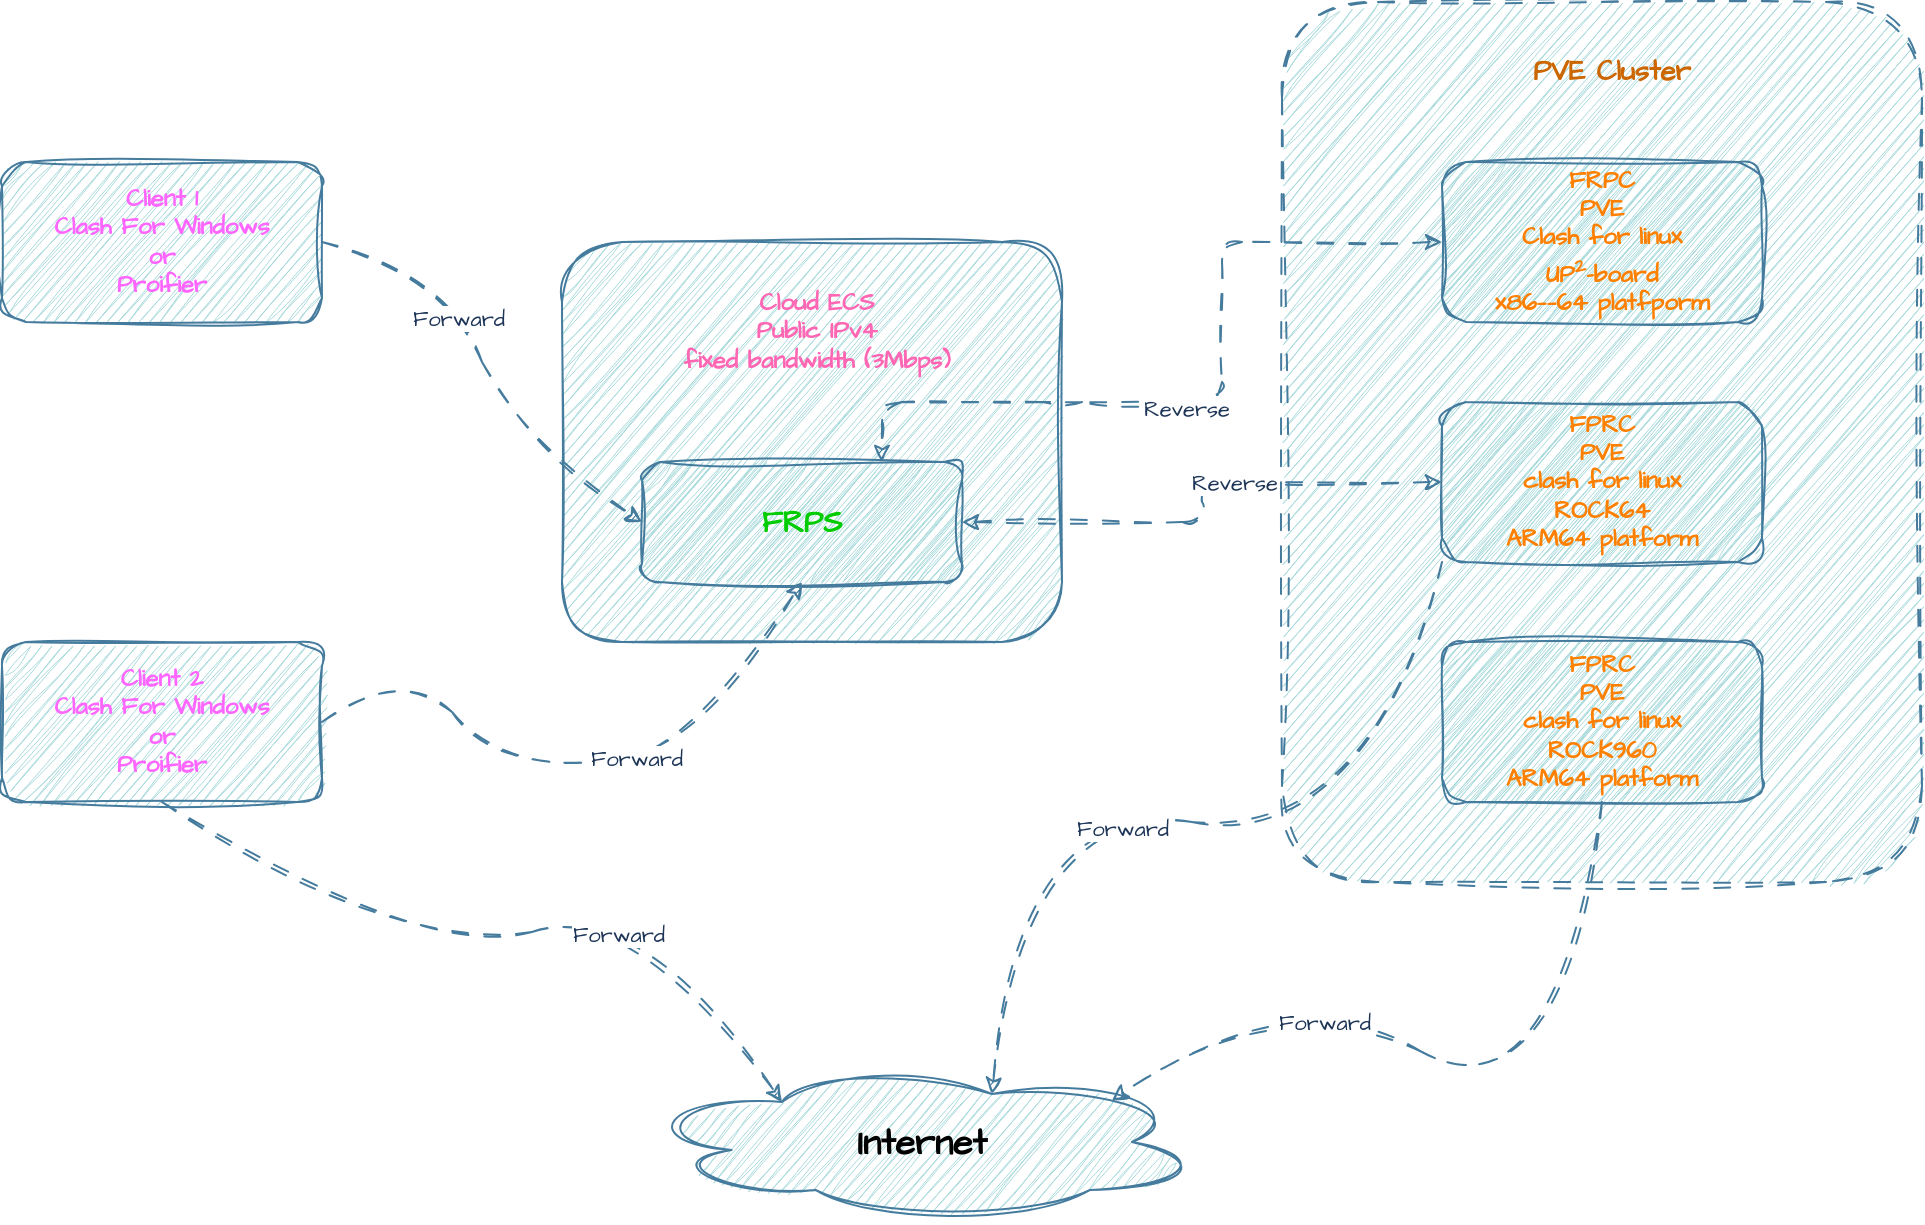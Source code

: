 <mxfile version="24.7.12">
  <diagram name="第 1 页" id="xoAS6PGwDUxOYHN9ULwU">
    <mxGraphModel dx="933" dy="465" grid="1" gridSize="10" guides="1" tooltips="1" connect="1" arrows="1" fold="1" page="1" pageScale="1" pageWidth="827" pageHeight="1169" math="0" shadow="0">
      <root>
        <mxCell id="0" />
        <mxCell id="1" parent="0" />
        <mxCell id="ku0u-N5KsXxJepIfTLJs-9" value="" style="rounded=1;whiteSpace=wrap;html=1;sketch=1;hachureGap=4;jiggle=2;curveFitting=1;fontFamily=Architects Daughter;fontSource=https%3A%2F%2Ffonts.googleapis.com%2Fcss%3Ffamily%3DArchitects%2BDaughter;labelBackgroundColor=none;fillColor=#A8DADC;strokeColor=#457B9D;fontColor=#1D3557;" vertex="1" parent="1">
          <mxGeometry x="280" y="200" width="250" height="200" as="geometry" />
        </mxCell>
        <mxCell id="ku0u-N5KsXxJepIfTLJs-6" value="" style="rounded=1;whiteSpace=wrap;html=1;sketch=1;hachureGap=4;jiggle=2;curveFitting=1;fontFamily=Architects Daughter;fontSource=https%3A%2F%2Ffonts.googleapis.com%2Fcss%3Ffamily%3DArchitects%2BDaughter;dashed=1;dashPattern=8 8;labelBackgroundColor=none;fillColor=#A8DADC;strokeColor=#457B9D;fontColor=#1D3557;" vertex="1" parent="1">
          <mxGeometry x="640" y="80" width="320" height="440" as="geometry" />
        </mxCell>
        <mxCell id="ku0u-N5KsXxJepIfTLJs-1" value="&lt;b style=&quot;&quot;&gt;&lt;font color=&quot;#ff66ff&quot; style=&quot;font-size: 12px;&quot;&gt;Client 1&lt;/font&gt;&lt;/b&gt;&lt;div style=&quot;&quot;&gt;&lt;div style=&quot;&quot;&gt;&lt;b&gt;&lt;font color=&quot;#ff66ff&quot; style=&quot;font-size: 12px;&quot;&gt;Clash For Windows&lt;/font&gt;&lt;/b&gt;&lt;/div&gt;&lt;div style=&quot;&quot;&gt;&lt;b&gt;&lt;font color=&quot;#ff66ff&quot; style=&quot;font-size: 12px;&quot;&gt;or&lt;/font&gt;&lt;/b&gt;&lt;/div&gt;&lt;div style=&quot;&quot;&gt;&lt;b style=&quot;&quot;&gt;&lt;font color=&quot;#ff66ff&quot; style=&quot;font-size: 12px;&quot;&gt;Proifier&lt;/font&gt;&lt;/b&gt;&lt;/div&gt;&lt;/div&gt;" style="rounded=1;whiteSpace=wrap;html=1;sketch=1;hachureGap=4;jiggle=2;curveFitting=1;fontFamily=Architects Daughter;fontSource=https%3A%2F%2Ffonts.googleapis.com%2Fcss%3Ffamily%3DArchitects%2BDaughter;labelBackgroundColor=none;fillColor=#A8DADC;strokeColor=#457B9D;fontColor=#1D3557;" vertex="1" parent="1">
          <mxGeometry y="160" width="160" height="80" as="geometry" />
        </mxCell>
        <mxCell id="ku0u-N5KsXxJepIfTLJs-2" value="&lt;font size=&quot;1&quot; color=&quot;#00cc00&quot;&gt;&lt;b style=&quot;font-size: 15px;&quot;&gt;FRPS&lt;/b&gt;&lt;/font&gt;" style="rounded=1;whiteSpace=wrap;html=1;sketch=1;hachureGap=4;jiggle=2;curveFitting=1;fontFamily=Architects Daughter;fontSource=https%3A%2F%2Ffonts.googleapis.com%2Fcss%3Ffamily%3DArchitects%2BDaughter;labelBackgroundColor=none;fillColor=#A8DADC;strokeColor=#457B9D;fontColor=#1D3557;" vertex="1" parent="1">
          <mxGeometry x="320" y="310" width="160" height="60" as="geometry" />
        </mxCell>
        <mxCell id="ku0u-N5KsXxJepIfTLJs-3" value="&lt;b&gt;&lt;font color=&quot;#ff8000&quot;&gt;FRPC&lt;/font&gt;&lt;/b&gt;&lt;div&gt;&lt;b&gt;&lt;font color=&quot;#ff8000&quot;&gt;PVE&lt;/font&gt;&lt;/b&gt;&lt;/div&gt;&lt;div&gt;&lt;b&gt;&lt;font color=&quot;#ff8000&quot;&gt;Clash for linux&lt;/font&gt;&lt;/b&gt;&lt;/div&gt;&lt;div&gt;&lt;b&gt;&lt;font color=&quot;#ff8000&quot;&gt;UP&lt;sup&gt;2&lt;/sup&gt;-board&lt;/font&gt;&lt;/b&gt;&lt;/div&gt;&lt;div&gt;&lt;b&gt;&lt;font color=&quot;#ff8000&quot;&gt;x86——64 platfporm&lt;/font&gt;&lt;/b&gt;&lt;/div&gt;" style="rounded=1;whiteSpace=wrap;html=1;sketch=1;hachureGap=4;jiggle=2;curveFitting=1;fontFamily=Architects Daughter;fontSource=https%3A%2F%2Ffonts.googleapis.com%2Fcss%3Ffamily%3DArchitects%2BDaughter;labelBackgroundColor=none;fillColor=#A8DADC;strokeColor=#457B9D;fontColor=#1D3557;" vertex="1" parent="1">
          <mxGeometry x="720" y="160" width="160" height="80" as="geometry" />
        </mxCell>
        <mxCell id="ku0u-N5KsXxJepIfTLJs-4" value="&lt;font color=&quot;#ff8000&quot;&gt;&lt;b&gt;FPRC&lt;/b&gt;&lt;/font&gt;&lt;div&gt;&lt;font color=&quot;#ff8000&quot;&gt;&lt;b&gt;PVE&lt;/b&gt;&lt;/font&gt;&lt;/div&gt;&lt;div&gt;&lt;font color=&quot;#ff8000&quot;&gt;&lt;b&gt;clash for linux&lt;br&gt;&lt;/b&gt;&lt;/font&gt;&lt;div&gt;&lt;font color=&quot;#ff8000&quot;&gt;&lt;b&gt;ROCK64&lt;/b&gt;&lt;/font&gt;&lt;/div&gt;&lt;div&gt;&lt;font color=&quot;#ff8000&quot;&gt;&lt;b&gt;ARM64 platform&lt;/b&gt;&lt;/font&gt;&lt;/div&gt;&lt;/div&gt;" style="rounded=1;whiteSpace=wrap;html=1;sketch=1;hachureGap=4;jiggle=2;curveFitting=1;fontFamily=Architects Daughter;fontSource=https%3A%2F%2Ffonts.googleapis.com%2Fcss%3Ffamily%3DArchitects%2BDaughter;labelBackgroundColor=none;fillColor=#A8DADC;strokeColor=#457B9D;fontColor=#1D3557;" vertex="1" parent="1">
          <mxGeometry x="720" y="280" width="160" height="80" as="geometry" />
        </mxCell>
        <mxCell id="ku0u-N5KsXxJepIfTLJs-5" value="&lt;b&gt;&lt;font color=&quot;#ff8000&quot;&gt;FPRC&lt;/font&gt;&lt;/b&gt;&lt;div&gt;&lt;b&gt;&lt;font color=&quot;#ff8000&quot;&gt;PVE&lt;/font&gt;&lt;/b&gt;&lt;/div&gt;&lt;div&gt;&lt;b&gt;&lt;font color=&quot;#ff8000&quot;&gt;clash for linux&lt;br&gt;&lt;/font&gt;&lt;/b&gt;&lt;div&gt;&lt;b&gt;&lt;font color=&quot;#ff8000&quot;&gt;ROCK960&lt;/font&gt;&lt;/b&gt;&lt;/div&gt;&lt;div&gt;&lt;b&gt;&lt;font color=&quot;#ff8000&quot;&gt;ARM64 platform&lt;/font&gt;&lt;/b&gt;&lt;/div&gt;&lt;/div&gt;" style="rounded=1;whiteSpace=wrap;html=1;sketch=1;hachureGap=4;jiggle=2;curveFitting=1;fontFamily=Architects Daughter;fontSource=https%3A%2F%2Ffonts.googleapis.com%2Fcss%3Ffamily%3DArchitects%2BDaughter;labelBackgroundColor=none;fillColor=#A8DADC;strokeColor=#457B9D;fontColor=#1D3557;" vertex="1" parent="1">
          <mxGeometry x="720" y="400" width="160" height="80" as="geometry" />
        </mxCell>
        <mxCell id="ku0u-N5KsXxJepIfTLJs-7" value="&lt;b style=&quot;font-size: 14px;&quot;&gt;&lt;font color=&quot;#cc6600&quot;&gt;PVE C&lt;span style=&quot;white-space: pre;&quot; data-slate-fragment=&quot;JTVCJTdCJTIydHlwZSUyMiUzQSUyMnBhcmFncmFwaCUyMiUyQyUyMmNoaWxkcmVuJTIyJTNBJTVCJTdCJTIyaWQlMjIlM0ElMjJWZHdKSjVQMHZlJTIyJTJDJTIycGFyYUlkeCUyMiUzQTAlMkMlMjJzcmMlMjIlM0ElMjJjbHVzdGVyJTIyJTJDJTIyZHN0JTIyJTNBJTIyJUU3JUIwJTg3JTIyJTJDJTIybWV0YWRhdGElMjIlM0ElMjIlMjIlMkMlMjJtZXRhRGF0YSUyMiUzQSU1QiU1RCUyQyUyMnRleHQlMjIlM0ElMjJjbHVzdGVyJTIyJTdEJTVEJTdEJTVE&quot;&gt;luster&lt;/span&gt;&lt;/font&gt;&lt;/b&gt;" style="text;html=1;align=center;verticalAlign=middle;whiteSpace=wrap;rounded=1;fontFamily=Architects Daughter;fontSource=https%3A%2F%2Ffonts.googleapis.com%2Fcss%3Ffamily%3DArchitects%2BDaughter;labelBackgroundColor=none;fontColor=#1D3557;" vertex="1" parent="1">
          <mxGeometry x="760" y="100" width="90" height="30" as="geometry" />
        </mxCell>
        <mxCell id="ku0u-N5KsXxJepIfTLJs-8" value="&lt;b&gt;&lt;font color=&quot;#ff66ff&quot;&gt;Client 2&lt;/font&gt;&lt;/b&gt;&lt;div&gt;&lt;b&gt;&lt;font color=&quot;#ff66ff&quot;&gt;Clash For Windows&lt;/font&gt;&lt;/b&gt;&lt;/div&gt;&lt;div&gt;&lt;b&gt;&lt;font color=&quot;#ff66ff&quot;&gt;or&lt;/font&gt;&lt;/b&gt;&lt;/div&gt;&lt;div&gt;&lt;b&gt;&lt;font color=&quot;#ff66ff&quot;&gt;Proifier&lt;/font&gt;&lt;/b&gt;&lt;/div&gt;" style="rounded=1;whiteSpace=wrap;html=1;sketch=1;hachureGap=4;jiggle=2;curveFitting=1;fontFamily=Architects Daughter;fontSource=https%3A%2F%2Ffonts.googleapis.com%2Fcss%3Ffamily%3DArchitects%2BDaughter;labelBackgroundColor=none;fillColor=#A8DADC;strokeColor=#457B9D;fontColor=#1D3557;" vertex="1" parent="1">
          <mxGeometry y="400" width="160" height="80" as="geometry" />
        </mxCell>
        <mxCell id="ku0u-N5KsXxJepIfTLJs-10" value="&lt;b&gt;&lt;font style=&quot;font-size: 18px;&quot; color=&quot;#000000&quot;&gt;Internet&lt;/font&gt;&lt;/b&gt;" style="ellipse;shape=cloud;whiteSpace=wrap;html=1;sketch=1;hachureGap=4;jiggle=2;curveFitting=1;fontFamily=Architects Daughter;fontSource=https%3A%2F%2Ffonts.googleapis.com%2Fcss%3Ffamily%3DArchitects%2BDaughter;labelBackgroundColor=none;fillColor=#A8DADC;strokeColor=#457B9D;fontColor=#1D3557;rounded=1;" vertex="1" parent="1">
          <mxGeometry x="320" y="610" width="280" height="80" as="geometry" />
        </mxCell>
        <mxCell id="ku0u-N5KsXxJepIfTLJs-11" value="&lt;b&gt;&lt;font color=&quot;#ff66b3&quot;&gt;Cloud ECS&lt;/font&gt;&lt;/b&gt;&lt;div&gt;&lt;b&gt;&lt;font color=&quot;#ff66b3&quot;&gt;Public IPv4&lt;br&gt;&lt;/font&gt;&lt;/b&gt;&lt;/div&gt;&lt;div&gt;&lt;b&gt;&lt;font color=&quot;#ff66b3&quot;&gt;fixed bandwidth (3Mbps)&lt;/font&gt;&lt;/b&gt;&lt;br&gt;&lt;/div&gt;" style="text;html=1;align=center;verticalAlign=middle;whiteSpace=wrap;rounded=1;fontFamily=Architects Daughter;fontSource=https%3A%2F%2Ffonts.googleapis.com%2Fcss%3Ffamily%3DArchitects%2BDaughter;labelBackgroundColor=none;fontColor=#1D3557;" vertex="1" parent="1">
          <mxGeometry x="335" y="220" width="145" height="50" as="geometry" />
        </mxCell>
        <mxCell id="ku0u-N5KsXxJepIfTLJs-13" value="" style="curved=1;endArrow=classic;html=1;rounded=1;sketch=1;hachureGap=4;jiggle=2;curveFitting=1;fontFamily=Architects Daughter;fontSource=https%3A%2F%2Ffonts.googleapis.com%2Fcss%3Ffamily%3DArchitects%2BDaughter;entryX=0.839;entryY=0.24;entryDx=0;entryDy=0;entryPerimeter=0;exitX=0.5;exitY=1;exitDx=0;exitDy=0;dashed=1;dashPattern=8 8;labelBackgroundColor=none;strokeColor=#457B9D;fontColor=default;" edge="1" parent="1" source="ku0u-N5KsXxJepIfTLJs-5" target="ku0u-N5KsXxJepIfTLJs-10">
          <mxGeometry width="50" height="50" relative="1" as="geometry">
            <mxPoint x="720" y="600" as="sourcePoint" />
            <mxPoint x="770" y="550" as="targetPoint" />
            <Array as="points">
              <mxPoint x="780" y="640" />
              <mxPoint x="640" y="570" />
            </Array>
          </mxGeometry>
        </mxCell>
        <mxCell id="ku0u-N5KsXxJepIfTLJs-30" value="Forward" style="edgeLabel;html=1;align=center;verticalAlign=middle;resizable=0;points=[];sketch=1;hachureGap=4;jiggle=2;curveFitting=1;strokeColor=#457B9D;fontFamily=Architects Daughter;fontSource=https%3A%2F%2Ffonts.googleapis.com%2Fcss%3Ffamily%3DArchitects%2BDaughter;fontColor=#1D3557;fillColor=#A8DADC;" vertex="1" connectable="0" parent="ku0u-N5KsXxJepIfTLJs-13">
          <mxGeometry x="0.379" y="9" relative="1" as="geometry">
            <mxPoint as="offset" />
          </mxGeometry>
        </mxCell>
        <mxCell id="ku0u-N5KsXxJepIfTLJs-14" value="" style="curved=1;endArrow=classic;html=1;rounded=1;sketch=1;hachureGap=4;jiggle=2;curveFitting=1;fontFamily=Architects Daughter;fontSource=https%3A%2F%2Ffonts.googleapis.com%2Fcss%3Ffamily%3DArchitects%2BDaughter;entryX=0.625;entryY=0.2;entryDx=0;entryDy=0;entryPerimeter=0;exitX=0;exitY=1;exitDx=0;exitDy=0;dashed=1;dashPattern=8 8;labelBackgroundColor=none;strokeColor=#457B9D;fontColor=default;" edge="1" parent="1" source="ku0u-N5KsXxJepIfTLJs-4" target="ku0u-N5KsXxJepIfTLJs-10">
          <mxGeometry width="50" height="50" relative="1" as="geometry">
            <mxPoint x="550" y="420" as="sourcePoint" />
            <mxPoint x="480" y="490" as="targetPoint" />
            <Array as="points">
              <mxPoint x="680" y="500" />
              <mxPoint x="510" y="480" />
            </Array>
          </mxGeometry>
        </mxCell>
        <mxCell id="ku0u-N5KsXxJepIfTLJs-29" value="Forward" style="edgeLabel;html=1;align=center;verticalAlign=middle;resizable=0;points=[];sketch=1;hachureGap=4;jiggle=2;curveFitting=1;strokeColor=#457B9D;fontFamily=Architects Daughter;fontSource=https%3A%2F%2Ffonts.googleapis.com%2Fcss%3Ffamily%3DArchitects%2BDaughter;fontColor=#1D3557;fillColor=#A8DADC;" vertex="1" connectable="0" parent="ku0u-N5KsXxJepIfTLJs-14">
          <mxGeometry x="0.145" y="7" relative="1" as="geometry">
            <mxPoint as="offset" />
          </mxGeometry>
        </mxCell>
        <mxCell id="ku0u-N5KsXxJepIfTLJs-15" value="" style="curved=1;endArrow=classic;html=1;rounded=1;sketch=1;hachureGap=4;jiggle=2;curveFitting=1;fontFamily=Architects Daughter;fontSource=https%3A%2F%2Ffonts.googleapis.com%2Fcss%3Ffamily%3DArchitects%2BDaughter;exitX=1;exitY=0.5;exitDx=0;exitDy=0;entryX=0;entryY=0.5;entryDx=0;entryDy=0;dashed=1;dashPattern=8 8;labelBackgroundColor=none;strokeColor=#457B9D;fontColor=default;" edge="1" parent="1" source="ku0u-N5KsXxJepIfTLJs-1" target="ku0u-N5KsXxJepIfTLJs-2">
          <mxGeometry width="50" height="50" relative="1" as="geometry">
            <mxPoint x="270" y="490" as="sourcePoint" />
            <mxPoint x="320" y="440" as="targetPoint" />
            <Array as="points">
              <mxPoint x="220" y="220" />
              <mxPoint x="260" y="300" />
            </Array>
          </mxGeometry>
        </mxCell>
        <mxCell id="ku0u-N5KsXxJepIfTLJs-24" value="Forward" style="edgeLabel;html=1;align=center;verticalAlign=middle;resizable=0;points=[];sketch=1;hachureGap=4;jiggle=2;curveFitting=1;strokeColor=#457B9D;fontFamily=Architects Daughter;fontSource=https%3A%2F%2Ffonts.googleapis.com%2Fcss%3Ffamily%3DArchitects%2BDaughter;fontColor=#1D3557;fillColor=#A8DADC;" vertex="1" connectable="0" parent="ku0u-N5KsXxJepIfTLJs-15">
          <mxGeometry x="-0.268" y="-1" relative="1" as="geometry">
            <mxPoint as="offset" />
          </mxGeometry>
        </mxCell>
        <mxCell id="ku0u-N5KsXxJepIfTLJs-16" value="" style="curved=1;endArrow=classic;html=1;rounded=1;sketch=1;hachureGap=4;jiggle=2;curveFitting=1;fontFamily=Architects Daughter;fontSource=https%3A%2F%2Ffonts.googleapis.com%2Fcss%3Ffamily%3DArchitects%2BDaughter;entryX=0.5;entryY=1;entryDx=0;entryDy=0;exitX=1;exitY=0.5;exitDx=0;exitDy=0;dashed=1;dashPattern=8 8;labelBackgroundColor=none;strokeColor=#457B9D;fontColor=default;" edge="1" parent="1" source="ku0u-N5KsXxJepIfTLJs-8" target="ku0u-N5KsXxJepIfTLJs-2">
          <mxGeometry width="50" height="50" relative="1" as="geometry">
            <mxPoint x="250" y="490" as="sourcePoint" />
            <mxPoint x="300" y="440" as="targetPoint" />
            <Array as="points">
              <mxPoint x="200" y="410" />
              <mxPoint x="250" y="460" />
              <mxPoint x="340" y="460" />
            </Array>
          </mxGeometry>
        </mxCell>
        <mxCell id="ku0u-N5KsXxJepIfTLJs-25" value="Forward" style="edgeLabel;html=1;align=center;verticalAlign=middle;resizable=0;points=[];sketch=1;hachureGap=4;jiggle=2;curveFitting=1;strokeColor=#457B9D;fontFamily=Architects Daughter;fontSource=https%3A%2F%2Ffonts.googleapis.com%2Fcss%3Ffamily%3DArchitects%2BDaughter;fontColor=#1D3557;fillColor=#A8DADC;" vertex="1" connectable="0" parent="ku0u-N5KsXxJepIfTLJs-16">
          <mxGeometry x="0.173" y="2" relative="1" as="geometry">
            <mxPoint as="offset" />
          </mxGeometry>
        </mxCell>
        <mxCell id="ku0u-N5KsXxJepIfTLJs-17" value="" style="curved=1;endArrow=classic;html=1;rounded=1;sketch=1;hachureGap=4;jiggle=2;curveFitting=1;fontFamily=Architects Daughter;fontSource=https%3A%2F%2Ffonts.googleapis.com%2Fcss%3Ffamily%3DArchitects%2BDaughter;exitX=0.5;exitY=1;exitDx=0;exitDy=0;entryX=0.25;entryY=0.25;entryDx=0;entryDy=0;entryPerimeter=0;dashed=1;dashPattern=8 8;labelBackgroundColor=none;strokeColor=#457B9D;fontColor=default;" edge="1" parent="1" source="ku0u-N5KsXxJepIfTLJs-8" target="ku0u-N5KsXxJepIfTLJs-10">
          <mxGeometry width="50" height="50" relative="1" as="geometry">
            <mxPoint x="120" y="640" as="sourcePoint" />
            <mxPoint x="170" y="590" as="targetPoint" />
            <Array as="points">
              <mxPoint x="210" y="560" />
              <mxPoint x="320" y="530" />
            </Array>
          </mxGeometry>
        </mxCell>
        <mxCell id="ku0u-N5KsXxJepIfTLJs-28" value="Forward" style="edgeLabel;html=1;align=center;verticalAlign=middle;resizable=0;points=[];sketch=1;hachureGap=4;jiggle=2;curveFitting=1;strokeColor=#457B9D;fontFamily=Architects Daughter;fontSource=https%3A%2F%2Ffonts.googleapis.com%2Fcss%3Ffamily%3DArchitects%2BDaughter;fontColor=#1D3557;fillColor=#A8DADC;" vertex="1" connectable="0" parent="ku0u-N5KsXxJepIfTLJs-17">
          <mxGeometry x="0.292" y="-12" relative="1" as="geometry">
            <mxPoint as="offset" />
          </mxGeometry>
        </mxCell>
        <mxCell id="ku0u-N5KsXxJepIfTLJs-21" value="" style="endArrow=classic;html=1;rounded=1;sketch=1;hachureGap=4;jiggle=2;curveFitting=1;fontFamily=Architects Daughter;fontSource=https%3A%2F%2Ffonts.googleapis.com%2Fcss%3Ffamily%3DArchitects%2BDaughter;entryX=0.75;entryY=0;entryDx=0;entryDy=0;exitX=0;exitY=0.5;exitDx=0;exitDy=0;startArrow=classic;startFill=1;dashed=1;dashPattern=8 8;labelBackgroundColor=none;strokeColor=#457B9D;fontColor=default;" edge="1" parent="1" source="ku0u-N5KsXxJepIfTLJs-3" target="ku0u-N5KsXxJepIfTLJs-2">
          <mxGeometry width="50" height="50" relative="1" as="geometry">
            <mxPoint x="610" y="280" as="sourcePoint" />
            <mxPoint x="660" y="230" as="targetPoint" />
            <Array as="points">
              <mxPoint x="610" y="200" />
              <mxPoint x="610" y="280" />
              <mxPoint x="530" y="280" />
              <mxPoint x="440" y="280" />
            </Array>
          </mxGeometry>
        </mxCell>
        <mxCell id="ku0u-N5KsXxJepIfTLJs-26" value="Reverse" style="edgeLabel;html=1;align=center;verticalAlign=middle;resizable=0;points=[];sketch=1;hachureGap=4;jiggle=2;curveFitting=1;strokeColor=#457B9D;fontFamily=Architects Daughter;fontSource=https%3A%2F%2Ffonts.googleapis.com%2Fcss%3Ffamily%3DArchitects%2BDaughter;fontColor=#1D3557;fillColor=#A8DADC;" vertex="1" connectable="0" parent="ku0u-N5KsXxJepIfTLJs-21">
          <mxGeometry x="0.07" y="3" relative="1" as="geometry">
            <mxPoint as="offset" />
          </mxGeometry>
        </mxCell>
        <mxCell id="ku0u-N5KsXxJepIfTLJs-23" value="" style="endArrow=classic;startArrow=classic;html=1;rounded=1;sketch=1;hachureGap=4;jiggle=2;curveFitting=1;fontFamily=Architects Daughter;fontSource=https%3A%2F%2Ffonts.googleapis.com%2Fcss%3Ffamily%3DArchitects%2BDaughter;entryX=0;entryY=0.5;entryDx=0;entryDy=0;exitX=1;exitY=0.5;exitDx=0;exitDy=0;dashed=1;dashPattern=8 8;labelBackgroundColor=none;strokeColor=#457B9D;fontColor=default;" edge="1" parent="1" source="ku0u-N5KsXxJepIfTLJs-2" target="ku0u-N5KsXxJepIfTLJs-4">
          <mxGeometry width="50" height="50" relative="1" as="geometry">
            <mxPoint x="560" y="390" as="sourcePoint" />
            <mxPoint x="610" y="340" as="targetPoint" />
            <Array as="points">
              <mxPoint x="600" y="340" />
              <mxPoint x="600" y="320" />
            </Array>
          </mxGeometry>
        </mxCell>
        <mxCell id="ku0u-N5KsXxJepIfTLJs-27" value="Reverse" style="edgeLabel;html=1;align=center;verticalAlign=middle;resizable=0;points=[];sketch=1;hachureGap=4;jiggle=2;curveFitting=1;strokeColor=#457B9D;fontFamily=Architects Daughter;fontSource=https%3A%2F%2Ffonts.googleapis.com%2Fcss%3Ffamily%3DArchitects%2BDaughter;fontColor=#1D3557;fillColor=#A8DADC;" vertex="1" connectable="0" parent="ku0u-N5KsXxJepIfTLJs-23">
          <mxGeometry x="0.195" relative="1" as="geometry">
            <mxPoint as="offset" />
          </mxGeometry>
        </mxCell>
      </root>
    </mxGraphModel>
  </diagram>
</mxfile>
